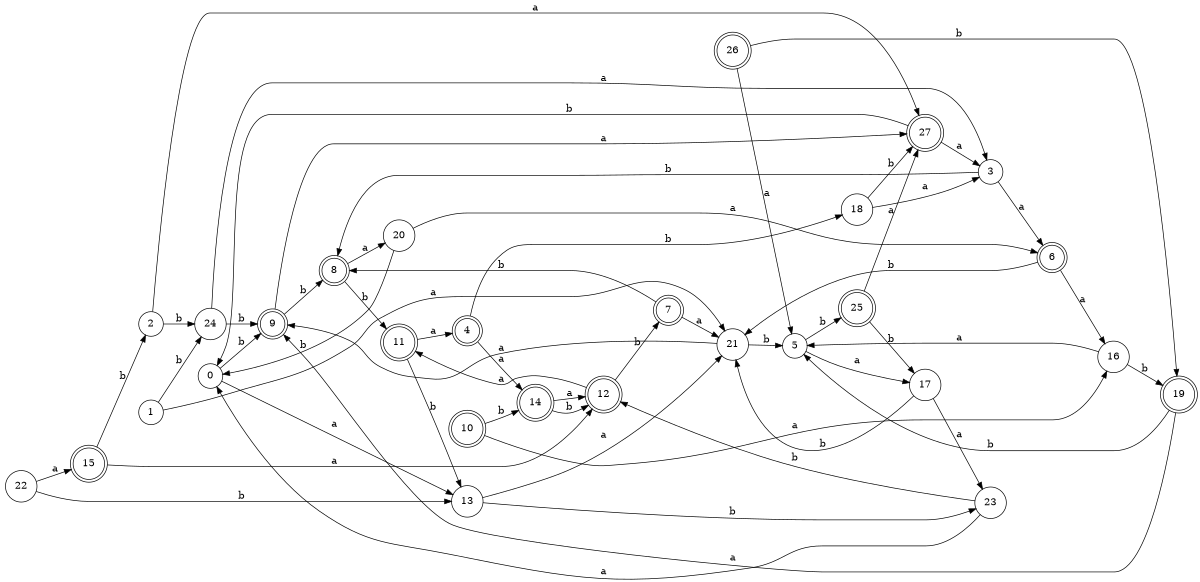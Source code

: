 digraph n23_2 {
__start0 [label="" shape="none"];

rankdir=LR;
size="8,5";

s0 [style="filled", color="black", fillcolor="white" shape="circle", label="0"];
s1 [style="filled", color="black", fillcolor="white" shape="circle", label="1"];
s2 [style="filled", color="black", fillcolor="white" shape="circle", label="2"];
s3 [style="filled", color="black", fillcolor="white" shape="circle", label="3"];
s4 [style="rounded,filled", color="black", fillcolor="white" shape="doublecircle", label="4"];
s5 [style="filled", color="black", fillcolor="white" shape="circle", label="5"];
s6 [style="rounded,filled", color="black", fillcolor="white" shape="doublecircle", label="6"];
s7 [style="rounded,filled", color="black", fillcolor="white" shape="doublecircle", label="7"];
s8 [style="rounded,filled", color="black", fillcolor="white" shape="doublecircle", label="8"];
s9 [style="rounded,filled", color="black", fillcolor="white" shape="doublecircle", label="9"];
s10 [style="rounded,filled", color="black", fillcolor="white" shape="doublecircle", label="10"];
s11 [style="rounded,filled", color="black", fillcolor="white" shape="doublecircle", label="11"];
s12 [style="rounded,filled", color="black", fillcolor="white" shape="doublecircle", label="12"];
s13 [style="filled", color="black", fillcolor="white" shape="circle", label="13"];
s14 [style="rounded,filled", color="black", fillcolor="white" shape="doublecircle", label="14"];
s15 [style="rounded,filled", color="black", fillcolor="white" shape="doublecircle", label="15"];
s16 [style="filled", color="black", fillcolor="white" shape="circle", label="16"];
s17 [style="filled", color="black", fillcolor="white" shape="circle", label="17"];
s18 [style="filled", color="black", fillcolor="white" shape="circle", label="18"];
s19 [style="rounded,filled", color="black", fillcolor="white" shape="doublecircle", label="19"];
s20 [style="filled", color="black", fillcolor="white" shape="circle", label="20"];
s21 [style="filled", color="black", fillcolor="white" shape="circle", label="21"];
s22 [style="filled", color="black", fillcolor="white" shape="circle", label="22"];
s23 [style="filled", color="black", fillcolor="white" shape="circle", label="23"];
s24 [style="filled", color="black", fillcolor="white" shape="circle", label="24"];
s25 [style="rounded,filled", color="black", fillcolor="white" shape="doublecircle", label="25"];
s26 [style="rounded,filled", color="black", fillcolor="white" shape="doublecircle", label="26"];
s27 [style="rounded,filled", color="black", fillcolor="white" shape="doublecircle", label="27"];
s0 -> s13 [label="a"];
s0 -> s9 [label="b"];
s1 -> s21 [label="a"];
s1 -> s24 [label="b"];
s2 -> s27 [label="a"];
s2 -> s24 [label="b"];
s3 -> s6 [label="a"];
s3 -> s8 [label="b"];
s4 -> s14 [label="a"];
s4 -> s18 [label="b"];
s5 -> s17 [label="a"];
s5 -> s25 [label="b"];
s6 -> s16 [label="a"];
s6 -> s21 [label="b"];
s7 -> s21 [label="a"];
s7 -> s8 [label="b"];
s8 -> s20 [label="a"];
s8 -> s11 [label="b"];
s9 -> s27 [label="a"];
s9 -> s8 [label="b"];
s10 -> s16 [label="a"];
s10 -> s14 [label="b"];
s11 -> s4 [label="a"];
s11 -> s13 [label="b"];
s12 -> s11 [label="a"];
s12 -> s7 [label="b"];
s13 -> s21 [label="a"];
s13 -> s23 [label="b"];
s14 -> s12 [label="a"];
s14 -> s12 [label="b"];
s15 -> s12 [label="a"];
s15 -> s2 [label="b"];
s16 -> s5 [label="a"];
s16 -> s19 [label="b"];
s17 -> s23 [label="a"];
s17 -> s21 [label="b"];
s18 -> s3 [label="a"];
s18 -> s27 [label="b"];
s19 -> s9 [label="a"];
s19 -> s5 [label="b"];
s20 -> s6 [label="a"];
s20 -> s0 [label="b"];
s21 -> s9 [label="a"];
s21 -> s5 [label="b"];
s22 -> s15 [label="a"];
s22 -> s13 [label="b"];
s23 -> s0 [label="a"];
s23 -> s12 [label="b"];
s24 -> s3 [label="a"];
s24 -> s9 [label="b"];
s25 -> s27 [label="a"];
s25 -> s17 [label="b"];
s26 -> s5 [label="a"];
s26 -> s19 [label="b"];
s27 -> s3 [label="a"];
s27 -> s0 [label="b"];

}